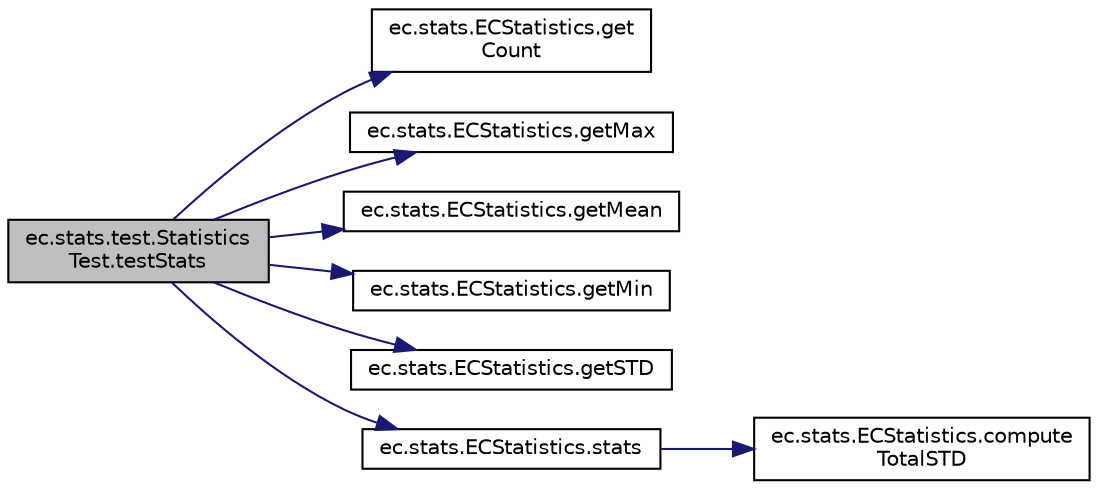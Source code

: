 digraph "ec.stats.test.StatisticsTest.testStats"
{
  edge [fontname="Helvetica",fontsize="10",labelfontname="Helvetica",labelfontsize="10"];
  node [fontname="Helvetica",fontsize="10",shape=record];
  rankdir="LR";
  Node35 [label="ec.stats.test.Statistics\lTest.testStats",height=0.2,width=0.4,color="black", fillcolor="grey75", style="filled", fontcolor="black"];
  Node35 -> Node36 [color="midnightblue",fontsize="10",style="solid",fontname="Helvetica"];
  Node36 [label="ec.stats.ECStatistics.get\lCount",height=0.2,width=0.4,color="black", fillcolor="white", style="filled",URL="$classec_1_1stats_1_1_e_c_statistics.html#a2dd48a948c6790d2343bb6ad5a8fbdec",tooltip="Getter for the count property. "];
  Node35 -> Node37 [color="midnightblue",fontsize="10",style="solid",fontname="Helvetica"];
  Node37 [label="ec.stats.ECStatistics.getMax",height=0.2,width=0.4,color="black", fillcolor="white", style="filled",URL="$classec_1_1stats_1_1_e_c_statistics.html#a8b2714fd78189774569a9e8fdd4ab616",tooltip="Getter for the max property. "];
  Node35 -> Node38 [color="midnightblue",fontsize="10",style="solid",fontname="Helvetica"];
  Node38 [label="ec.stats.ECStatistics.getMean",height=0.2,width=0.4,color="black", fillcolor="white", style="filled",URL="$classec_1_1stats_1_1_e_c_statistics.html#a510f764444291c56c80ba03cd620e743",tooltip="Getter for the mean property. "];
  Node35 -> Node39 [color="midnightblue",fontsize="10",style="solid",fontname="Helvetica"];
  Node39 [label="ec.stats.ECStatistics.getMin",height=0.2,width=0.4,color="black", fillcolor="white", style="filled",URL="$classec_1_1stats_1_1_e_c_statistics.html#a6bf9d8b0d5bc4700a37247d7cc90fe17",tooltip="Getter for the min property. "];
  Node35 -> Node40 [color="midnightblue",fontsize="10",style="solid",fontname="Helvetica"];
  Node40 [label="ec.stats.ECStatistics.getSTD",height=0.2,width=0.4,color="black", fillcolor="white", style="filled",URL="$classec_1_1stats_1_1_e_c_statistics.html#a6944951db00482e534e10c4c9bf5c968",tooltip="Getter for the std property. "];
  Node35 -> Node41 [color="midnightblue",fontsize="10",style="solid",fontname="Helvetica"];
  Node41 [label="ec.stats.ECStatistics.stats",height=0.2,width=0.4,color="black", fillcolor="white", style="filled",URL="$classec_1_1stats_1_1_e_c_statistics.html#ae8230870f1079b3efbc7681c96f35d7f",tooltip="Compute the count/min/max/mean/standard deviation. "];
  Node41 -> Node42 [color="midnightblue",fontsize="10",style="solid",fontname="Helvetica"];
  Node42 [label="ec.stats.ECStatistics.compute\lTotalSTD",height=0.2,width=0.4,color="black", fillcolor="white", style="filled",URL="$classec_1_1stats_1_1_e_c_statistics.html#a89857f7a47ae0c7f697c0dc889425311",tooltip="Compute the total standard deviation for all values in the data array. "];
}
